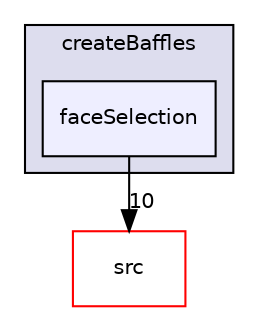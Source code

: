digraph "applications/utilities/mesh/manipulation/createBaffles/faceSelection" {
  bgcolor=transparent;
  compound=true
  node [ fontsize="10", fontname="Helvetica"];
  edge [ labelfontsize="10", labelfontname="Helvetica"];
  subgraph clusterdir_ddcf5fe0f04ff5f039a323c80f06f3e5 {
    graph [ bgcolor="#ddddee", pencolor="black", label="createBaffles" fontname="Helvetica", fontsize="10", URL="dir_ddcf5fe0f04ff5f039a323c80f06f3e5.html"]
  dir_f0d22ac95d480b5787982d11ae824c2e [shape=box, label="faceSelection", style="filled", fillcolor="#eeeeff", pencolor="black", URL="dir_f0d22ac95d480b5787982d11ae824c2e.html"];
  }
  dir_68267d1309a1af8e8297ef4c3efbcdba [shape=box label="src" color="red" URL="dir_68267d1309a1af8e8297ef4c3efbcdba.html"];
  dir_f0d22ac95d480b5787982d11ae824c2e->dir_68267d1309a1af8e8297ef4c3efbcdba [headlabel="10", labeldistance=1.5 headhref="dir_000575_000737.html"];
}
